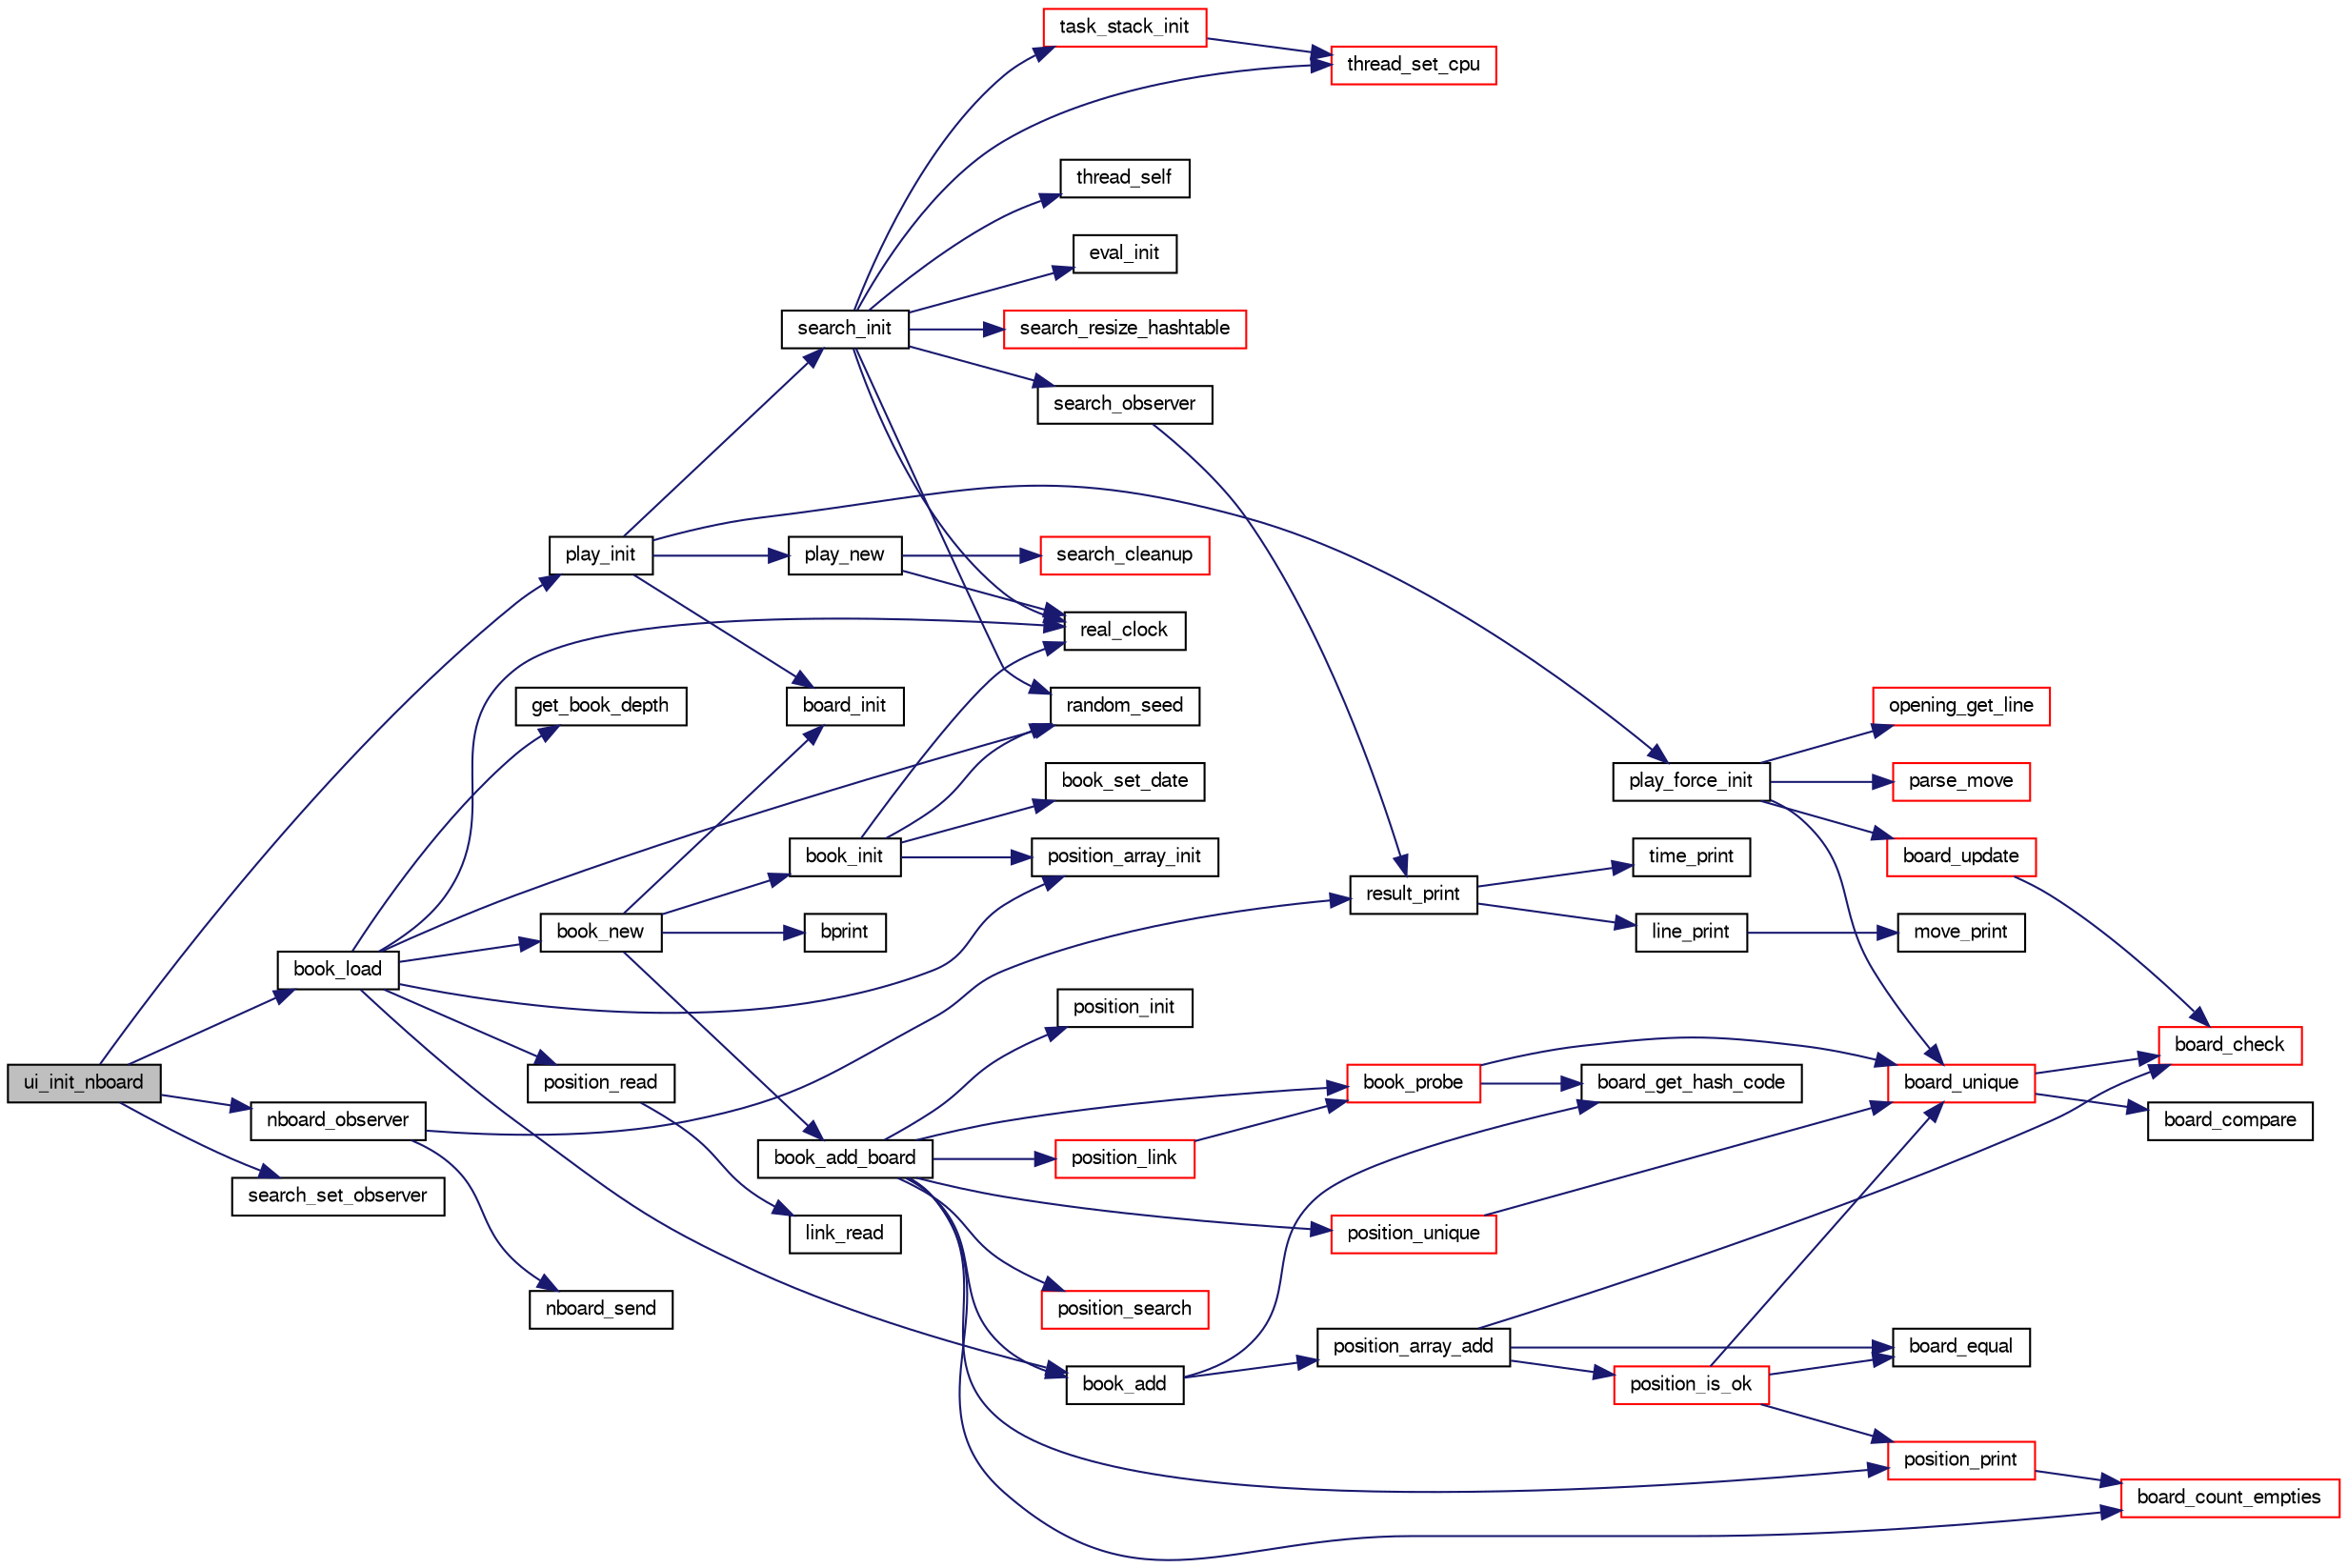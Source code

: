 digraph "ui_init_nboard"
{
 // LATEX_PDF_SIZE
  bgcolor="transparent";
  edge [fontname="FreeSans",fontsize="10",labelfontname="FreeSans",labelfontsize="10"];
  node [fontname="FreeSans",fontsize="10",shape=record];
  rankdir="LR";
  Node1 [label="ui_init_nboard",height=0.2,width=0.4,color="black", fillcolor="grey75", style="filled", fontcolor="black",tooltip="initialize edax protocol"];
  Node1 -> Node2 [color="midnightblue",fontsize="10",style="solid",fontname="FreeSans"];
  Node2 [label="book_load",height=0.2,width=0.4,color="black",URL="$book_8c.html#ae4908276236d3d01b1368df695396207",tooltip="Load the opening book."];
  Node2 -> Node3 [color="midnightblue",fontsize="10",style="solid",fontname="FreeSans"];
  Node3 [label="book_add",height=0.2,width=0.4,color="black",URL="$book_8c.html#a7599271392bdcf62052bcd8f4e9283e7",tooltip="Add a position to the book."];
  Node3 -> Node4 [color="midnightblue",fontsize="10",style="solid",fontname="FreeSans"];
  Node4 [label="board_get_hash_code",height=0.2,width=0.4,color="black",URL="$board_8c.html#a0e6cff6e714bcb714e2b9b2d7b9fbec6",tooltip="Compute a hash code."];
  Node3 -> Node5 [color="midnightblue",fontsize="10",style="solid",fontname="FreeSans"];
  Node5 [label="position_array_add",height=0.2,width=0.4,color="black",URL="$book_8c.html#a33dd65578cee2bb82c44f6b5bcc7ca70",tooltip="Add a position to the array."];
  Node5 -> Node6 [color="midnightblue",fontsize="10",style="solid",fontname="FreeSans"];
  Node6 [label="board_check",height=0.2,width=0.4,color="red",URL="$board_8c.html#a849436f17b60e89ed91f8e5013ed9d04",tooltip="Check board consistency."];
  Node5 -> Node15 [color="midnightblue",fontsize="10",style="solid",fontname="FreeSans"];
  Node15 [label="board_equal",height=0.2,width=0.4,color="black",URL="$board_8c.html#a8b5bfe9db13bf07894a8bc77e3ebfbbe",tooltip="Compare two board for equality."];
  Node5 -> Node16 [color="midnightblue",fontsize="10",style="solid",fontname="FreeSans"];
  Node16 [label="position_is_ok",height=0.2,width=0.4,color="red",URL="$book_8c.html#a72ebb0fd09a7722748b1a0c46f42312e",tooltip="Check if position is ok or need fixing."];
  Node16 -> Node15 [color="midnightblue",fontsize="10",style="solid",fontname="FreeSans"];
  Node16 -> Node19 [color="midnightblue",fontsize="10",style="solid",fontname="FreeSans"];
  Node19 [label="board_unique",height=0.2,width=0.4,color="red",URL="$board_8c.html#a66911c3a003f5fb27a87503b5bb04f6d",tooltip="unique board"];
  Node19 -> Node6 [color="midnightblue",fontsize="10",style="solid",fontname="FreeSans"];
  Node19 -> Node20 [color="midnightblue",fontsize="10",style="solid",fontname="FreeSans"];
  Node20 [label="board_compare",height=0.2,width=0.4,color="black",URL="$board_8c.html#a491a2e6d66c4c479a913292594db7b01",tooltip="Compare two board."];
  Node16 -> Node27 [color="midnightblue",fontsize="10",style="solid",fontname="FreeSans"];
  Node27 [label="position_print",height=0.2,width=0.4,color="red",URL="$book_8c.html#a804457298fe82d9bbfb92588288aa406",tooltip="print a position in a compact but readable format."];
  Node27 -> Node28 [color="midnightblue",fontsize="10",style="solid",fontname="FreeSans"];
  Node28 [label="board_count_empties",height=0.2,width=0.4,color="red",URL="$board_8c.html#a35de0f1560f069cd442105c319df2c15",tooltip="Check if the game is over."];
  Node2 -> Node33 [color="midnightblue",fontsize="10",style="solid",fontname="FreeSans"];
  Node33 [label="book_new",height=0.2,width=0.4,color="black",URL="$book_8c.html#ad5b3cab81d4692d626c6f7c6d9de87e5",tooltip="Create a new opening book."];
  Node33 -> Node34 [color="midnightblue",fontsize="10",style="solid",fontname="FreeSans"];
  Node34 [label="board_init",height=0.2,width=0.4,color="black",URL="$board_8c.html#a6c63848863d9887a6b400f4bc678f31d",tooltip="Set a board to the starting position."];
  Node33 -> Node35 [color="midnightblue",fontsize="10",style="solid",fontname="FreeSans"];
  Node35 [label="book_add_board",height=0.2,width=0.4,color="black",URL="$book_8c.html#a429dbc3a206062b05e0e9da5f6fd8452",tooltip="Add a position."];
  Node35 -> Node28 [color="midnightblue",fontsize="10",style="solid",fontname="FreeSans"];
  Node35 -> Node3 [color="midnightblue",fontsize="10",style="solid",fontname="FreeSans"];
  Node35 -> Node36 [color="midnightblue",fontsize="10",style="solid",fontname="FreeSans"];
  Node36 [label="book_probe",height=0.2,width=0.4,color="red",URL="$book_8c.html#a0618aa17a7aef4ce9704705ab3f4a8fa",tooltip="Find a position in the book."];
  Node36 -> Node4 [color="midnightblue",fontsize="10",style="solid",fontname="FreeSans"];
  Node36 -> Node19 [color="midnightblue",fontsize="10",style="solid",fontname="FreeSans"];
  Node35 -> Node38 [color="midnightblue",fontsize="10",style="solid",fontname="FreeSans"];
  Node38 [label="position_init",height=0.2,width=0.4,color="black",URL="$book_8c.html#afb0f6cc3910d40165c8350150e0a5ca4",tooltip="Initialize a position."];
  Node35 -> Node39 [color="midnightblue",fontsize="10",style="solid",fontname="FreeSans"];
  Node39 [label="position_link",height=0.2,width=0.4,color="red",URL="$book_8c.html#a019aa7c08d4071fc2afc5c4a01777699",tooltip="Link a position."];
  Node39 -> Node36 [color="midnightblue",fontsize="10",style="solid",fontname="FreeSans"];
  Node35 -> Node27 [color="midnightblue",fontsize="10",style="solid",fontname="FreeSans"];
  Node35 -> Node42 [color="midnightblue",fontsize="10",style="solid",fontname="FreeSans"];
  Node42 [label="position_search",height=0.2,width=0.4,color="red",URL="$book_8c.html#ad3b2686173649c214c8349e5e3da0aca",tooltip="Evaluate a position."];
  Node35 -> Node189 [color="midnightblue",fontsize="10",style="solid",fontname="FreeSans"];
  Node189 [label="position_unique",height=0.2,width=0.4,color="red",URL="$book_8c.html#aa759e4da25983478739275f1a0506a64",tooltip="Make position unique, regarding symetries."];
  Node189 -> Node19 [color="midnightblue",fontsize="10",style="solid",fontname="FreeSans"];
  Node33 -> Node190 [color="midnightblue",fontsize="10",style="solid",fontname="FreeSans"];
  Node190 [label="book_init",height=0.2,width=0.4,color="black",URL="$book_8c.html#a1cb960b3eead1f87da5625ae46b859de",tooltip="Initialize the opening book."];
  Node190 -> Node191 [color="midnightblue",fontsize="10",style="solid",fontname="FreeSans"];
  Node191 [label="book_set_date",height=0.2,width=0.4,color="black",URL="$book_8c.html#afe22572623333b9e82494984e238f444",tooltip="Set book date."];
  Node190 -> Node192 [color="midnightblue",fontsize="10",style="solid",fontname="FreeSans"];
  Node192 [label="position_array_init",height=0.2,width=0.4,color="black",URL="$book_8c.html#aa5a350959843604c7f41f513caf4d205",tooltip="Initialize the array."];
  Node190 -> Node193 [color="midnightblue",fontsize="10",style="solid",fontname="FreeSans"];
  Node193 [label="random_seed",height=0.2,width=0.4,color="black",URL="$util_8c.html#ac844263eac6d959af4f2c9ca1a916e58",tooltip="Pseudo-random number seed."];
  Node190 -> Node194 [color="midnightblue",fontsize="10",style="solid",fontname="FreeSans"];
  Node194 [label="real_clock",height=0.2,width=0.4,color="black",URL="$util_8h.html#a358b4c5eab4941b90bb9ef1676e5f7e5",tooltip=" "];
  Node33 -> Node195 [color="midnightblue",fontsize="10",style="solid",fontname="FreeSans"];
  Node195 [label="bprint",height=0.2,width=0.4,color="black",URL="$book_8c.html#a08ce2cc5efe2f2afd5556168775528b3",tooltip="print a message on stdout."];
  Node2 -> Node196 [color="midnightblue",fontsize="10",style="solid",fontname="FreeSans"];
  Node196 [label="get_book_depth",height=0.2,width=0.4,color="black",URL="$book_8c.html#aa2206ed47404793d9f3dde5a2a3586cb",tooltip="return the number of plies from where the search is solving."];
  Node2 -> Node192 [color="midnightblue",fontsize="10",style="solid",fontname="FreeSans"];
  Node2 -> Node197 [color="midnightblue",fontsize="10",style="solid",fontname="FreeSans"];
  Node197 [label="position_read",height=0.2,width=0.4,color="black",URL="$book_8c.html#a0336fdbfc445e3b4c506ef1612db704c",tooltip="Read a position."];
  Node197 -> Node198 [color="midnightblue",fontsize="10",style="solid",fontname="FreeSans"];
  Node198 [label="link_read",height=0.2,width=0.4,color="black",URL="$book_8c.html#a1fb7cdac0a0600205c5a2ea110db6a3a",tooltip="read a link."];
  Node2 -> Node193 [color="midnightblue",fontsize="10",style="solid",fontname="FreeSans"];
  Node2 -> Node194 [color="midnightblue",fontsize="10",style="solid",fontname="FreeSans"];
  Node1 -> Node199 [color="midnightblue",fontsize="10",style="solid",fontname="FreeSans"];
  Node199 [label="nboard_observer",height=0.2,width=0.4,color="black",URL="$nboard_8c.html#a0fb9b9022a8e93cb0d54d950f894288e",tooltip=" "];
  Node199 -> Node200 [color="midnightblue",fontsize="10",style="solid",fontname="FreeSans"];
  Node200 [label="nboard_send",height=0.2,width=0.4,color="black",URL="$nboard_8c.html#a41829799a73bf33d37592a84bda025d0",tooltip=" "];
  Node199 -> Node201 [color="midnightblue",fontsize="10",style="solid",fontname="FreeSans"];
  Node201 [label="result_print",height=0.2,width=0.4,color="black",URL="$search_8c.html#a67ebbff0df886828d1dd767a949c7a15",tooltip="Print the current search result."];
  Node201 -> Node138 [color="midnightblue",fontsize="10",style="solid",fontname="FreeSans"];
  Node138 [label="line_print",height=0.2,width=0.4,color="black",URL="$move_8c.html#a0ae53ce219676b29cf33f8e7586f75a9",tooltip="Print a move sequence."];
  Node138 -> Node139 [color="midnightblue",fontsize="10",style="solid",fontname="FreeSans"];
  Node139 [label="move_print",height=0.2,width=0.4,color="black",URL="$move_8c.html#a2ec4fa6e50ff377157eddba43ff1d010",tooltip="Print out a move."];
  Node201 -> Node144 [color="midnightblue",fontsize="10",style="solid",fontname="FreeSans"];
  Node144 [label="time_print",height=0.2,width=0.4,color="black",URL="$util_8c.html#a0379cb7b898e08489b0dcda99430ef96",tooltip="Print time as \"D:HH:MM:SS.CC\"."];
  Node1 -> Node202 [color="midnightblue",fontsize="10",style="solid",fontname="FreeSans"];
  Node202 [label="play_init",height=0.2,width=0.4,color="black",URL="$play_8c.html#a6d31b5bcf034cd633bd2b93e634db42e",tooltip="Initialization."];
  Node202 -> Node34 [color="midnightblue",fontsize="10",style="solid",fontname="FreeSans"];
  Node202 -> Node203 [color="midnightblue",fontsize="10",style="solid",fontname="FreeSans"];
  Node203 [label="play_force_init",height=0.2,width=0.4,color="black",URL="$play_8c.html#a8ae26aeb1f439fc5a4bed1af1cb6a4ce",tooltip="Initialize a forced line."];
  Node203 -> Node19 [color="midnightblue",fontsize="10",style="solid",fontname="FreeSans"];
  Node203 -> Node56 [color="midnightblue",fontsize="10",style="solid",fontname="FreeSans"];
  Node56 [label="board_update",height=0.2,width=0.4,color="red",URL="$board_8c.html#a2d24dea46d67d71b1d9fe9f515d8d675",tooltip="Update a board."];
  Node56 -> Node6 [color="midnightblue",fontsize="10",style="solid",fontname="FreeSans"];
  Node203 -> Node204 [color="midnightblue",fontsize="10",style="solid",fontname="FreeSans"];
  Node204 [label="opening_get_line",height=0.2,width=0.4,color="red",URL="$opening_8c.html#a0f8cb6c10837f3bea5ca7963fd1985d7",tooltip="Translate an opening name into its move sequence."];
  Node203 -> Node206 [color="midnightblue",fontsize="10",style="solid",fontname="FreeSans"];
  Node206 [label="parse_move",height=0.2,width=0.4,color="red",URL="$util_8c.html#a884a11a33617c84b09855af421acc30d",tooltip="Parse a move."];
  Node202 -> Node210 [color="midnightblue",fontsize="10",style="solid",fontname="FreeSans"];
  Node210 [label="play_new",height=0.2,width=0.4,color="black",URL="$play_8c.html#a61b819f1f97c593c9ed9b75b8a99e719",tooltip="Start a new game."];
  Node210 -> Node194 [color="midnightblue",fontsize="10",style="solid",fontname="FreeSans"];
  Node210 -> Node211 [color="midnightblue",fontsize="10",style="solid",fontname="FreeSans"];
  Node211 [label="search_cleanup",height=0.2,width=0.4,color="red",URL="$search_8c.html#a7b93f77633c01068248bd9072013981a",tooltip="Clean-up some search data."];
  Node202 -> Node212 [color="midnightblue",fontsize="10",style="solid",fontname="FreeSans"];
  Node212 [label="search_init",height=0.2,width=0.4,color="black",URL="$search_8c.html#a1b7d29da171f6927ea8212ee768f37c9",tooltip="Init the main search."];
  Node212 -> Node94 [color="midnightblue",fontsize="10",style="solid",fontname="FreeSans"];
  Node94 [label="eval_init",height=0.2,width=0.4,color="black",URL="$eval_8c.html#a8eef3217a4129901069390c85e6ff12a",tooltip="Initialize a new evaluation function."];
  Node212 -> Node193 [color="midnightblue",fontsize="10",style="solid",fontname="FreeSans"];
  Node212 -> Node194 [color="midnightblue",fontsize="10",style="solid",fontname="FreeSans"];
  Node212 -> Node213 [color="midnightblue",fontsize="10",style="solid",fontname="FreeSans"];
  Node213 [label="search_observer",height=0.2,width=0.4,color="black",URL="$search_8c.html#af9e93aeefcb80dd5aa756a4027d2e880",tooltip="default observer."];
  Node213 -> Node201 [color="midnightblue",fontsize="10",style="solid",fontname="FreeSans"];
  Node212 -> Node214 [color="midnightblue",fontsize="10",style="solid",fontname="FreeSans"];
  Node214 [label="search_resize_hashtable",height=0.2,width=0.4,color="red",URL="$search_8c.html#ad756f3d725bad22fa63af668b920f776",tooltip=" "];
  Node212 -> Node217 [color="midnightblue",fontsize="10",style="solid",fontname="FreeSans"];
  Node217 [label="task_stack_init",height=0.2,width=0.4,color="red",URL="$ybwc_8c.html#a9cb14f779a1d8a9e62b7f7acdbd0eebe",tooltip="Initialize the stack of tasks."];
  Node217 -> Node221 [color="midnightblue",fontsize="10",style="solid",fontname="FreeSans"];
  Node221 [label="thread_set_cpu",height=0.2,width=0.4,color="red",URL="$util_8c.html#a8334a83ec601a0e82808a1529fc98d71",tooltip="Choose a single core or cpu to run on, under linux systems, to avoid context changes."];
  Node212 -> Node223 [color="midnightblue",fontsize="10",style="solid",fontname="FreeSans"];
  Node223 [label="thread_self",height=0.2,width=0.4,color="black",URL="$util_8c.html#afb8ad4213542cdec400bbd9093193463",tooltip="Current thread."];
  Node212 -> Node221 [color="midnightblue",fontsize="10",style="solid",fontname="FreeSans"];
  Node1 -> Node224 [color="midnightblue",fontsize="10",style="solid",fontname="FreeSans"];
  Node224 [label="search_set_observer",height=0.2,width=0.4,color="black",URL="$search_8c.html#a94697d3ea3de662450dea6a304f53e5b",tooltip="set observer."];
}
